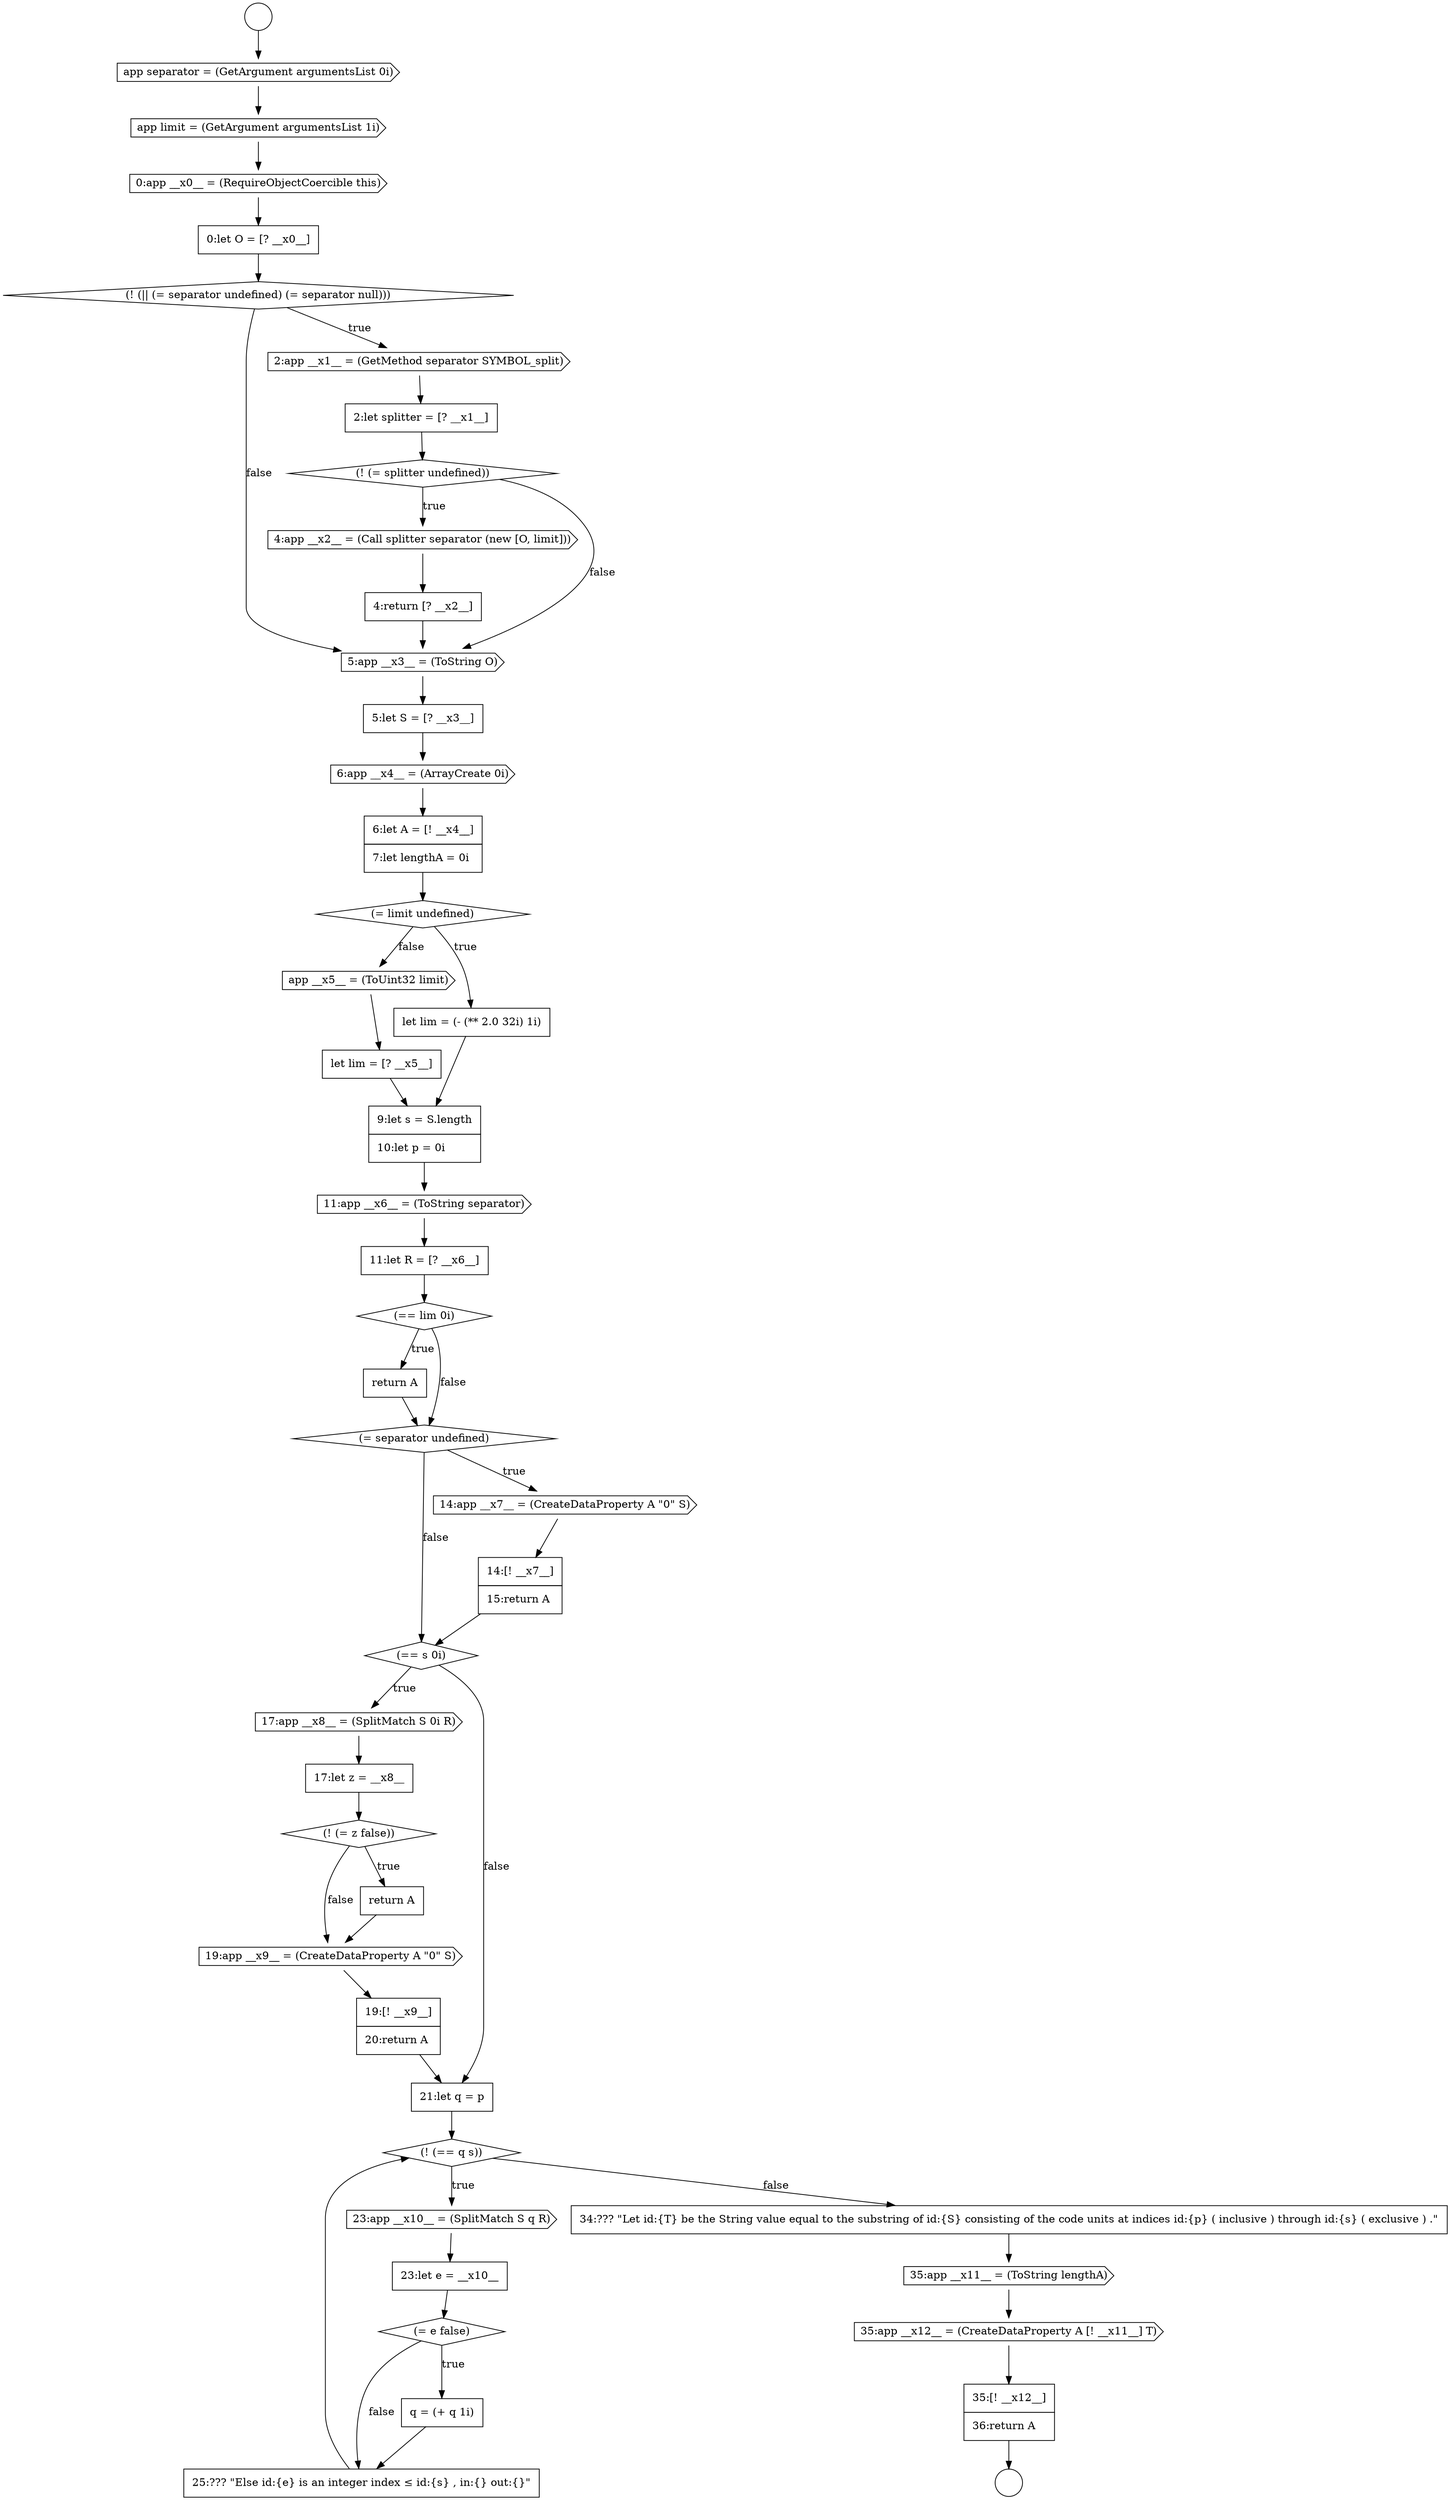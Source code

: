 digraph {
  node13341 [shape=cds, label=<<font color="black">35:app __x12__ = (CreateDataProperty A [! __x11__] T)</font>> color="black" fillcolor="white" style=filled]
  node13313 [shape=diamond, label=<<font color="black">(= limit undefined)</font>> color="black" fillcolor="white" style=filled]
  node13305 [shape=none, margin=0, label=<<font color="black">
    <table border="0" cellborder="1" cellspacing="0" cellpadding="10">
      <tr><td align="left">2:let splitter = [? __x1__]</td></tr>
    </table>
  </font>> color="black" fillcolor="white" style=filled]
  node13297 [shape=circle label=" " color="black" fillcolor="white" style=filled]
  node13326 [shape=cds, label=<<font color="black">17:app __x8__ = (SplitMatch S 0i R)</font>> color="black" fillcolor="white" style=filled]
  node13338 [shape=none, margin=0, label=<<font color="black">
    <table border="0" cellborder="1" cellspacing="0" cellpadding="10">
      <tr><td align="left">25:??? &quot;Else id:{e} is an integer index &le; id:{s} , in:{} out:{}&quot;</td></tr>
    </table>
  </font>> color="black" fillcolor="white" style=filled]
  node13334 [shape=cds, label=<<font color="black">23:app __x10__ = (SplitMatch S q R)</font>> color="black" fillcolor="white" style=filled]
  node13324 [shape=none, margin=0, label=<<font color="black">
    <table border="0" cellborder="1" cellspacing="0" cellpadding="10">
      <tr><td align="left">14:[! __x7__]</td></tr>
      <tr><td align="left">15:return A</td></tr>
    </table>
  </font>> color="black" fillcolor="white" style=filled]
  node13328 [shape=diamond, label=<<font color="black">(! (= z false))</font>> color="black" fillcolor="white" style=filled]
  node13321 [shape=none, margin=0, label=<<font color="black">
    <table border="0" cellborder="1" cellspacing="0" cellpadding="10">
      <tr><td align="left">return A</td></tr>
    </table>
  </font>> color="black" fillcolor="white" style=filled]
  node13302 [shape=none, margin=0, label=<<font color="black">
    <table border="0" cellborder="1" cellspacing="0" cellpadding="10">
      <tr><td align="left">0:let O = [? __x0__]</td></tr>
    </table>
  </font>> color="black" fillcolor="white" style=filled]
  node13317 [shape=none, margin=0, label=<<font color="black">
    <table border="0" cellborder="1" cellspacing="0" cellpadding="10">
      <tr><td align="left">9:let s = S.length</td></tr>
      <tr><td align="left">10:let p = 0i</td></tr>
    </table>
  </font>> color="black" fillcolor="white" style=filled]
  node13298 [shape=circle label=" " color="black" fillcolor="white" style=filled]
  node13307 [shape=cds, label=<<font color="black">4:app __x2__ = (Call splitter separator (new [O, limit]))</font>> color="black" fillcolor="white" style=filled]
  node13332 [shape=none, margin=0, label=<<font color="black">
    <table border="0" cellborder="1" cellspacing="0" cellpadding="10">
      <tr><td align="left">21:let q = p</td></tr>
    </table>
  </font>> color="black" fillcolor="white" style=filled]
  node13312 [shape=none, margin=0, label=<<font color="black">
    <table border="0" cellborder="1" cellspacing="0" cellpadding="10">
      <tr><td align="left">6:let A = [! __x4__]</td></tr>
      <tr><td align="left">7:let lengthA = 0i</td></tr>
    </table>
  </font>> color="black" fillcolor="white" style=filled]
  node13325 [shape=diamond, label=<<font color="black">(== s 0i)</font>> color="black" fillcolor="white" style=filled]
  node13337 [shape=none, margin=0, label=<<font color="black">
    <table border="0" cellborder="1" cellspacing="0" cellpadding="10">
      <tr><td align="left">q = (+ q 1i)</td></tr>
    </table>
  </font>> color="black" fillcolor="white" style=filled]
  node13322 [shape=diamond, label=<<font color="black">(= separator undefined)</font>> color="black" fillcolor="white" style=filled]
  node13335 [shape=none, margin=0, label=<<font color="black">
    <table border="0" cellborder="1" cellspacing="0" cellpadding="10">
      <tr><td align="left">23:let e = __x10__</td></tr>
    </table>
  </font>> color="black" fillcolor="white" style=filled]
  node13301 [shape=cds, label=<<font color="black">0:app __x0__ = (RequireObjectCoercible this)</font>> color="black" fillcolor="white" style=filled]
  node13308 [shape=none, margin=0, label=<<font color="black">
    <table border="0" cellborder="1" cellspacing="0" cellpadding="10">
      <tr><td align="left">4:return [? __x2__]</td></tr>
    </table>
  </font>> color="black" fillcolor="white" style=filled]
  node13309 [shape=cds, label=<<font color="black">5:app __x3__ = (ToString O)</font>> color="black" fillcolor="white" style=filled]
  node13316 [shape=none, margin=0, label=<<font color="black">
    <table border="0" cellborder="1" cellspacing="0" cellpadding="10">
      <tr><td align="left">let lim = [? __x5__]</td></tr>
    </table>
  </font>> color="black" fillcolor="white" style=filled]
  node13340 [shape=cds, label=<<font color="black">35:app __x11__ = (ToString lengthA)</font>> color="black" fillcolor="white" style=filled]
  node13331 [shape=none, margin=0, label=<<font color="black">
    <table border="0" cellborder="1" cellspacing="0" cellpadding="10">
      <tr><td align="left">19:[! __x9__]</td></tr>
      <tr><td align="left">20:return A</td></tr>
    </table>
  </font>> color="black" fillcolor="white" style=filled]
  node13336 [shape=diamond, label=<<font color="black">(= e false)</font>> color="black" fillcolor="white" style=filled]
  node13319 [shape=none, margin=0, label=<<font color="black">
    <table border="0" cellborder="1" cellspacing="0" cellpadding="10">
      <tr><td align="left">11:let R = [? __x6__]</td></tr>
    </table>
  </font>> color="black" fillcolor="white" style=filled]
  node13300 [shape=cds, label=<<font color="black">app limit = (GetArgument argumentsList 1i)</font>> color="black" fillcolor="white" style=filled]
  node13323 [shape=cds, label=<<font color="black">14:app __x7__ = (CreateDataProperty A &quot;0&quot; S)</font>> color="black" fillcolor="white" style=filled]
  node13304 [shape=cds, label=<<font color="black">2:app __x1__ = (GetMethod separator SYMBOL_split)</font>> color="black" fillcolor="white" style=filled]
  node13339 [shape=none, margin=0, label=<<font color="black">
    <table border="0" cellborder="1" cellspacing="0" cellpadding="10">
      <tr><td align="left">34:??? &quot;Let id:{T} be the String value equal to the substring of id:{S} consisting of the code units at indices id:{p} ( inclusive ) through id:{s} ( exclusive ) .&quot;</td></tr>
    </table>
  </font>> color="black" fillcolor="white" style=filled]
  node13330 [shape=cds, label=<<font color="black">19:app __x9__ = (CreateDataProperty A &quot;0&quot; S)</font>> color="black" fillcolor="white" style=filled]
  node13310 [shape=none, margin=0, label=<<font color="black">
    <table border="0" cellborder="1" cellspacing="0" cellpadding="10">
      <tr><td align="left">5:let S = [? __x3__]</td></tr>
    </table>
  </font>> color="black" fillcolor="white" style=filled]
  node13327 [shape=none, margin=0, label=<<font color="black">
    <table border="0" cellborder="1" cellspacing="0" cellpadding="10">
      <tr><td align="left">17:let z = __x8__</td></tr>
    </table>
  </font>> color="black" fillcolor="white" style=filled]
  node13315 [shape=cds, label=<<font color="black">app __x5__ = (ToUint32 limit)</font>> color="black" fillcolor="white" style=filled]
  node13320 [shape=diamond, label=<<font color="black">(== lim 0i)</font>> color="black" fillcolor="white" style=filled]
  node13299 [shape=cds, label=<<font color="black">app separator = (GetArgument argumentsList 0i)</font>> color="black" fillcolor="white" style=filled]
  node13342 [shape=none, margin=0, label=<<font color="black">
    <table border="0" cellborder="1" cellspacing="0" cellpadding="10">
      <tr><td align="left">35:[! __x12__]</td></tr>
      <tr><td align="left">36:return A</td></tr>
    </table>
  </font>> color="black" fillcolor="white" style=filled]
  node13303 [shape=diamond, label=<<font color="black">(! (|| (= separator undefined) (= separator null)))</font>> color="black" fillcolor="white" style=filled]
  node13333 [shape=diamond, label=<<font color="black">(! (== q s))</font>> color="black" fillcolor="white" style=filled]
  node13318 [shape=cds, label=<<font color="black">11:app __x6__ = (ToString separator)</font>> color="black" fillcolor="white" style=filled]
  node13329 [shape=none, margin=0, label=<<font color="black">
    <table border="0" cellborder="1" cellspacing="0" cellpadding="10">
      <tr><td align="left">return A</td></tr>
    </table>
  </font>> color="black" fillcolor="white" style=filled]
  node13314 [shape=none, margin=0, label=<<font color="black">
    <table border="0" cellborder="1" cellspacing="0" cellpadding="10">
      <tr><td align="left">let lim = (- (** 2.0 32i) 1i)</td></tr>
    </table>
  </font>> color="black" fillcolor="white" style=filled]
  node13306 [shape=diamond, label=<<font color="black">(! (= splitter undefined))</font>> color="black" fillcolor="white" style=filled]
  node13311 [shape=cds, label=<<font color="black">6:app __x4__ = (ArrayCreate 0i)</font>> color="black" fillcolor="white" style=filled]
  node13297 -> node13299 [ color="black"]
  node13327 -> node13328 [ color="black"]
  node13304 -> node13305 [ color="black"]
  node13336 -> node13337 [label=<<font color="black">true</font>> color="black"]
  node13336 -> node13338 [label=<<font color="black">false</font>> color="black"]
  node13303 -> node13304 [label=<<font color="black">true</font>> color="black"]
  node13303 -> node13309 [label=<<font color="black">false</font>> color="black"]
  node13325 -> node13326 [label=<<font color="black">true</font>> color="black"]
  node13325 -> node13332 [label=<<font color="black">false</font>> color="black"]
  node13329 -> node13330 [ color="black"]
  node13337 -> node13338 [ color="black"]
  node13315 -> node13316 [ color="black"]
  node13341 -> node13342 [ color="black"]
  node13333 -> node13334 [label=<<font color="black">true</font>> color="black"]
  node13333 -> node13339 [label=<<font color="black">false</font>> color="black"]
  node13313 -> node13314 [label=<<font color="black">true</font>> color="black"]
  node13313 -> node13315 [label=<<font color="black">false</font>> color="black"]
  node13326 -> node13327 [ color="black"]
  node13300 -> node13301 [ color="black"]
  node13328 -> node13329 [label=<<font color="black">true</font>> color="black"]
  node13328 -> node13330 [label=<<font color="black">false</font>> color="black"]
  node13308 -> node13309 [ color="black"]
  node13317 -> node13318 [ color="black"]
  node13310 -> node13311 [ color="black"]
  node13321 -> node13322 [ color="black"]
  node13324 -> node13325 [ color="black"]
  node13331 -> node13332 [ color="black"]
  node13342 -> node13298 [ color="black"]
  node13339 -> node13340 [ color="black"]
  node13311 -> node13312 [ color="black"]
  node13320 -> node13321 [label=<<font color="black">true</font>> color="black"]
  node13320 -> node13322 [label=<<font color="black">false</font>> color="black"]
  node13332 -> node13333 [ color="black"]
  node13340 -> node13341 [ color="black"]
  node13307 -> node13308 [ color="black"]
  node13334 -> node13335 [ color="black"]
  node13318 -> node13319 [ color="black"]
  node13309 -> node13310 [ color="black"]
  node13330 -> node13331 [ color="black"]
  node13319 -> node13320 [ color="black"]
  node13302 -> node13303 [ color="black"]
  node13322 -> node13323 [label=<<font color="black">true</font>> color="black"]
  node13322 -> node13325 [label=<<font color="black">false</font>> color="black"]
  node13314 -> node13317 [ color="black"]
  node13338 -> node13333 [ color="black"]
  node13306 -> node13307 [label=<<font color="black">true</font>> color="black"]
  node13306 -> node13309 [label=<<font color="black">false</font>> color="black"]
  node13323 -> node13324 [ color="black"]
  node13312 -> node13313 [ color="black"]
  node13301 -> node13302 [ color="black"]
  node13316 -> node13317 [ color="black"]
  node13305 -> node13306 [ color="black"]
  node13299 -> node13300 [ color="black"]
  node13335 -> node13336 [ color="black"]
}
